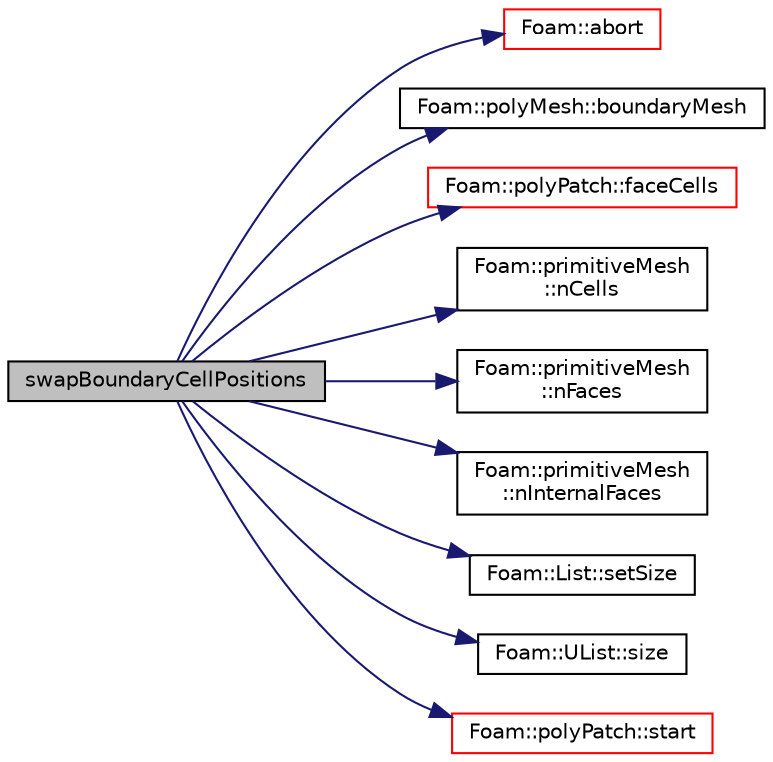 digraph "swapBoundaryCellPositions"
{
  bgcolor="transparent";
  edge [fontname="Helvetica",fontsize="10",labelfontname="Helvetica",labelfontsize="10"];
  node [fontname="Helvetica",fontsize="10",shape=record];
  rankdir="LR";
  Node8029 [label="swapBoundaryCellPositions",height=0.2,width=0.4,color="black", fillcolor="grey75", style="filled", fontcolor="black"];
  Node8029 -> Node8030 [color="midnightblue",fontsize="10",style="solid",fontname="Helvetica"];
  Node8030 [label="Foam::abort",height=0.2,width=0.4,color="red",URL="$a21851.html#a447107a607d03e417307c203fa5fb44b"];
  Node8029 -> Node8075 [color="midnightblue",fontsize="10",style="solid",fontname="Helvetica"];
  Node8075 [label="Foam::polyMesh::boundaryMesh",height=0.2,width=0.4,color="black",URL="$a28565.html#a9f2b68c134340291eda6197f47f25484",tooltip="Return boundary mesh. "];
  Node8029 -> Node8076 [color="midnightblue",fontsize="10",style="solid",fontname="Helvetica"];
  Node8076 [label="Foam::polyPatch::faceCells",height=0.2,width=0.4,color="red",URL="$a28633.html#afbfac825732ef2770fff4261b4e930e9",tooltip="Return face-cell addressing. "];
  Node8029 -> Node8079 [color="midnightblue",fontsize="10",style="solid",fontname="Helvetica"];
  Node8079 [label="Foam::primitiveMesh\l::nCells",height=0.2,width=0.4,color="black",URL="$a28685.html#a13b94bdb0926552bf78ad5210a73a3d5"];
  Node8029 -> Node8080 [color="midnightblue",fontsize="10",style="solid",fontname="Helvetica"];
  Node8080 [label="Foam::primitiveMesh\l::nFaces",height=0.2,width=0.4,color="black",URL="$a28685.html#abe602c985a3c9ffa67176e969e77ca6f"];
  Node8029 -> Node8081 [color="midnightblue",fontsize="10",style="solid",fontname="Helvetica"];
  Node8081 [label="Foam::primitiveMesh\l::nInternalFaces",height=0.2,width=0.4,color="black",URL="$a28685.html#aa6c7965af1f30d16d9125deb981cbdb0"];
  Node8029 -> Node8082 [color="midnightblue",fontsize="10",style="solid",fontname="Helvetica"];
  Node8082 [label="Foam::List::setSize",height=0.2,width=0.4,color="black",URL="$a26833.html#aedb985ffeaf1bdbfeccc2a8730405703",tooltip="Reset size of List. "];
  Node8029 -> Node8083 [color="midnightblue",fontsize="10",style="solid",fontname="Helvetica"];
  Node8083 [label="Foam::UList::size",height=0.2,width=0.4,color="black",URL="$a26837.html#a47b3bf30da1eb3ab8076b5fbe00e0494",tooltip="Return the number of elements in the UList. "];
  Node8029 -> Node8084 [color="midnightblue",fontsize="10",style="solid",fontname="Helvetica"];
  Node8084 [label="Foam::polyPatch::start",height=0.2,width=0.4,color="red",URL="$a28633.html#a6bfd3e3abb11e98bdb4b98671cec1234",tooltip="Return start label of this patch in the polyMesh face list. "];
}
